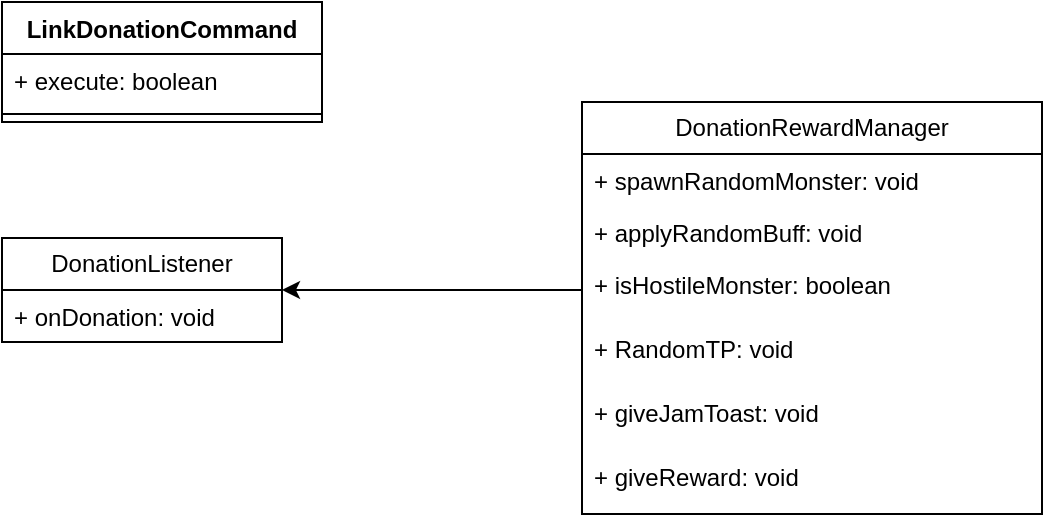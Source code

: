 <mxfile version="24.7.12">
  <diagram id="C5RBs43oDa-KdzZeNtuy" name="Page-1">
    <mxGraphModel dx="489" dy="327" grid="1" gridSize="10" guides="1" tooltips="1" connect="1" arrows="1" fold="1" page="1" pageScale="1" pageWidth="827" pageHeight="1169" math="0" shadow="0">
      <root>
        <mxCell id="WIyWlLk6GJQsqaUBKTNV-0" />
        <mxCell id="WIyWlLk6GJQsqaUBKTNV-1" parent="WIyWlLk6GJQsqaUBKTNV-0" />
        <mxCell id="xFcZWnfkXr_TBW4yCP41-0" value="LinkDonationCommand&lt;div&gt;&lt;br&gt;&lt;/div&gt;" style="swimlane;fontStyle=1;align=center;verticalAlign=top;childLayout=stackLayout;horizontal=1;startSize=26;horizontalStack=0;resizeParent=1;resizeParentMax=0;resizeLast=0;collapsible=1;marginBottom=0;whiteSpace=wrap;html=1;" parent="WIyWlLk6GJQsqaUBKTNV-1" vertex="1">
          <mxGeometry x="210" y="250" width="160" height="60" as="geometry" />
        </mxCell>
        <mxCell id="xFcZWnfkXr_TBW4yCP41-1" value="+ execute: boolean" style="text;strokeColor=none;fillColor=none;align=left;verticalAlign=top;spacingLeft=4;spacingRight=4;overflow=hidden;rotatable=0;points=[[0,0.5],[1,0.5]];portConstraint=eastwest;whiteSpace=wrap;html=1;" parent="xFcZWnfkXr_TBW4yCP41-0" vertex="1">
          <mxGeometry y="26" width="160" height="26" as="geometry" />
        </mxCell>
        <mxCell id="xFcZWnfkXr_TBW4yCP41-2" value="" style="line;strokeWidth=1;fillColor=none;align=left;verticalAlign=middle;spacingTop=-1;spacingLeft=3;spacingRight=3;rotatable=0;labelPosition=right;points=[];portConstraint=eastwest;strokeColor=inherit;" parent="xFcZWnfkXr_TBW4yCP41-0" vertex="1">
          <mxGeometry y="52" width="160" height="8" as="geometry" />
        </mxCell>
        <mxCell id="xFcZWnfkXr_TBW4yCP41-11" value="DonationRewardManager" style="swimlane;fontStyle=0;childLayout=stackLayout;horizontal=1;startSize=26;fillColor=none;horizontalStack=0;resizeParent=1;resizeParentMax=0;resizeLast=0;collapsible=1;marginBottom=0;whiteSpace=wrap;html=1;" parent="WIyWlLk6GJQsqaUBKTNV-1" vertex="1">
          <mxGeometry x="500" y="300" width="230" height="206" as="geometry" />
        </mxCell>
        <mxCell id="xFcZWnfkXr_TBW4yCP41-12" value="+ spawnRandomMonster: void" style="text;strokeColor=none;fillColor=none;align=left;verticalAlign=top;spacingLeft=4;spacingRight=4;overflow=hidden;rotatable=0;points=[[0,0.5],[1,0.5]];portConstraint=eastwest;whiteSpace=wrap;html=1;" parent="xFcZWnfkXr_TBW4yCP41-11" vertex="1">
          <mxGeometry y="26" width="230" height="26" as="geometry" />
        </mxCell>
        <mxCell id="xFcZWnfkXr_TBW4yCP41-13" value="+ applyRandomBuff: void" style="text;strokeColor=none;fillColor=none;align=left;verticalAlign=top;spacingLeft=4;spacingRight=4;overflow=hidden;rotatable=0;points=[[0,0.5],[1,0.5]];portConstraint=eastwest;whiteSpace=wrap;html=1;" parent="xFcZWnfkXr_TBW4yCP41-11" vertex="1">
          <mxGeometry y="52" width="230" height="26" as="geometry" />
        </mxCell>
        <mxCell id="xFcZWnfkXr_TBW4yCP41-14" value="+ isHostileMonster: boolean" style="text;strokeColor=none;fillColor=none;align=left;verticalAlign=top;spacingLeft=4;spacingRight=4;overflow=hidden;rotatable=0;points=[[0,0.5],[1,0.5]];portConstraint=eastwest;whiteSpace=wrap;html=1;" parent="xFcZWnfkXr_TBW4yCP41-11" vertex="1">
          <mxGeometry y="78" width="230" height="32" as="geometry" />
        </mxCell>
        <mxCell id="LCoTV9En3O0Av7nGhzYJ-9" value="+ RandomTP: void" style="text;strokeColor=none;fillColor=none;align=left;verticalAlign=top;spacingLeft=4;spacingRight=4;overflow=hidden;rotatable=0;points=[[0,0.5],[1,0.5]];portConstraint=eastwest;whiteSpace=wrap;html=1;" vertex="1" parent="xFcZWnfkXr_TBW4yCP41-11">
          <mxGeometry y="110" width="230" height="32" as="geometry" />
        </mxCell>
        <mxCell id="xFcZWnfkXr_TBW4yCP41-15" value="+ giveJamToast: void" style="text;strokeColor=none;fillColor=none;align=left;verticalAlign=top;spacingLeft=4;spacingRight=4;overflow=hidden;rotatable=0;points=[[0,0.5],[1,0.5]];portConstraint=eastwest;whiteSpace=wrap;html=1;" parent="xFcZWnfkXr_TBW4yCP41-11" vertex="1">
          <mxGeometry y="142" width="230" height="32" as="geometry" />
        </mxCell>
        <mxCell id="LCoTV9En3O0Av7nGhzYJ-6" value="+ giveReward: void" style="text;strokeColor=none;fillColor=none;align=left;verticalAlign=top;spacingLeft=4;spacingRight=4;overflow=hidden;rotatable=0;points=[[0,0.5],[1,0.5]];portConstraint=eastwest;whiteSpace=wrap;html=1;" vertex="1" parent="xFcZWnfkXr_TBW4yCP41-11">
          <mxGeometry y="174" width="230" height="32" as="geometry" />
        </mxCell>
        <mxCell id="LCoTV9En3O0Av7nGhzYJ-0" value="DonationListener" style="swimlane;fontStyle=0;childLayout=stackLayout;horizontal=1;startSize=26;fillColor=none;horizontalStack=0;resizeParent=1;resizeParentMax=0;resizeLast=0;collapsible=1;marginBottom=0;whiteSpace=wrap;html=1;" vertex="1" parent="WIyWlLk6GJQsqaUBKTNV-1">
          <mxGeometry x="210" y="368" width="140" height="52" as="geometry" />
        </mxCell>
        <mxCell id="LCoTV9En3O0Av7nGhzYJ-1" value="+ onDonation: void" style="text;strokeColor=none;fillColor=none;align=left;verticalAlign=top;spacingLeft=4;spacingRight=4;overflow=hidden;rotatable=0;points=[[0,0.5],[1,0.5]];portConstraint=eastwest;whiteSpace=wrap;html=1;" vertex="1" parent="LCoTV9En3O0Av7nGhzYJ-0">
          <mxGeometry y="26" width="140" height="26" as="geometry" />
        </mxCell>
        <mxCell id="LCoTV9En3O0Av7nGhzYJ-8" style="edgeStyle=orthogonalEdgeStyle;rounded=0;orthogonalLoop=1;jettySize=auto;html=1;entryX=1;entryY=0.5;entryDx=0;entryDy=0;" edge="1" parent="WIyWlLk6GJQsqaUBKTNV-1" source="xFcZWnfkXr_TBW4yCP41-14" target="LCoTV9En3O0Av7nGhzYJ-0">
          <mxGeometry relative="1" as="geometry" />
        </mxCell>
      </root>
    </mxGraphModel>
  </diagram>
</mxfile>

